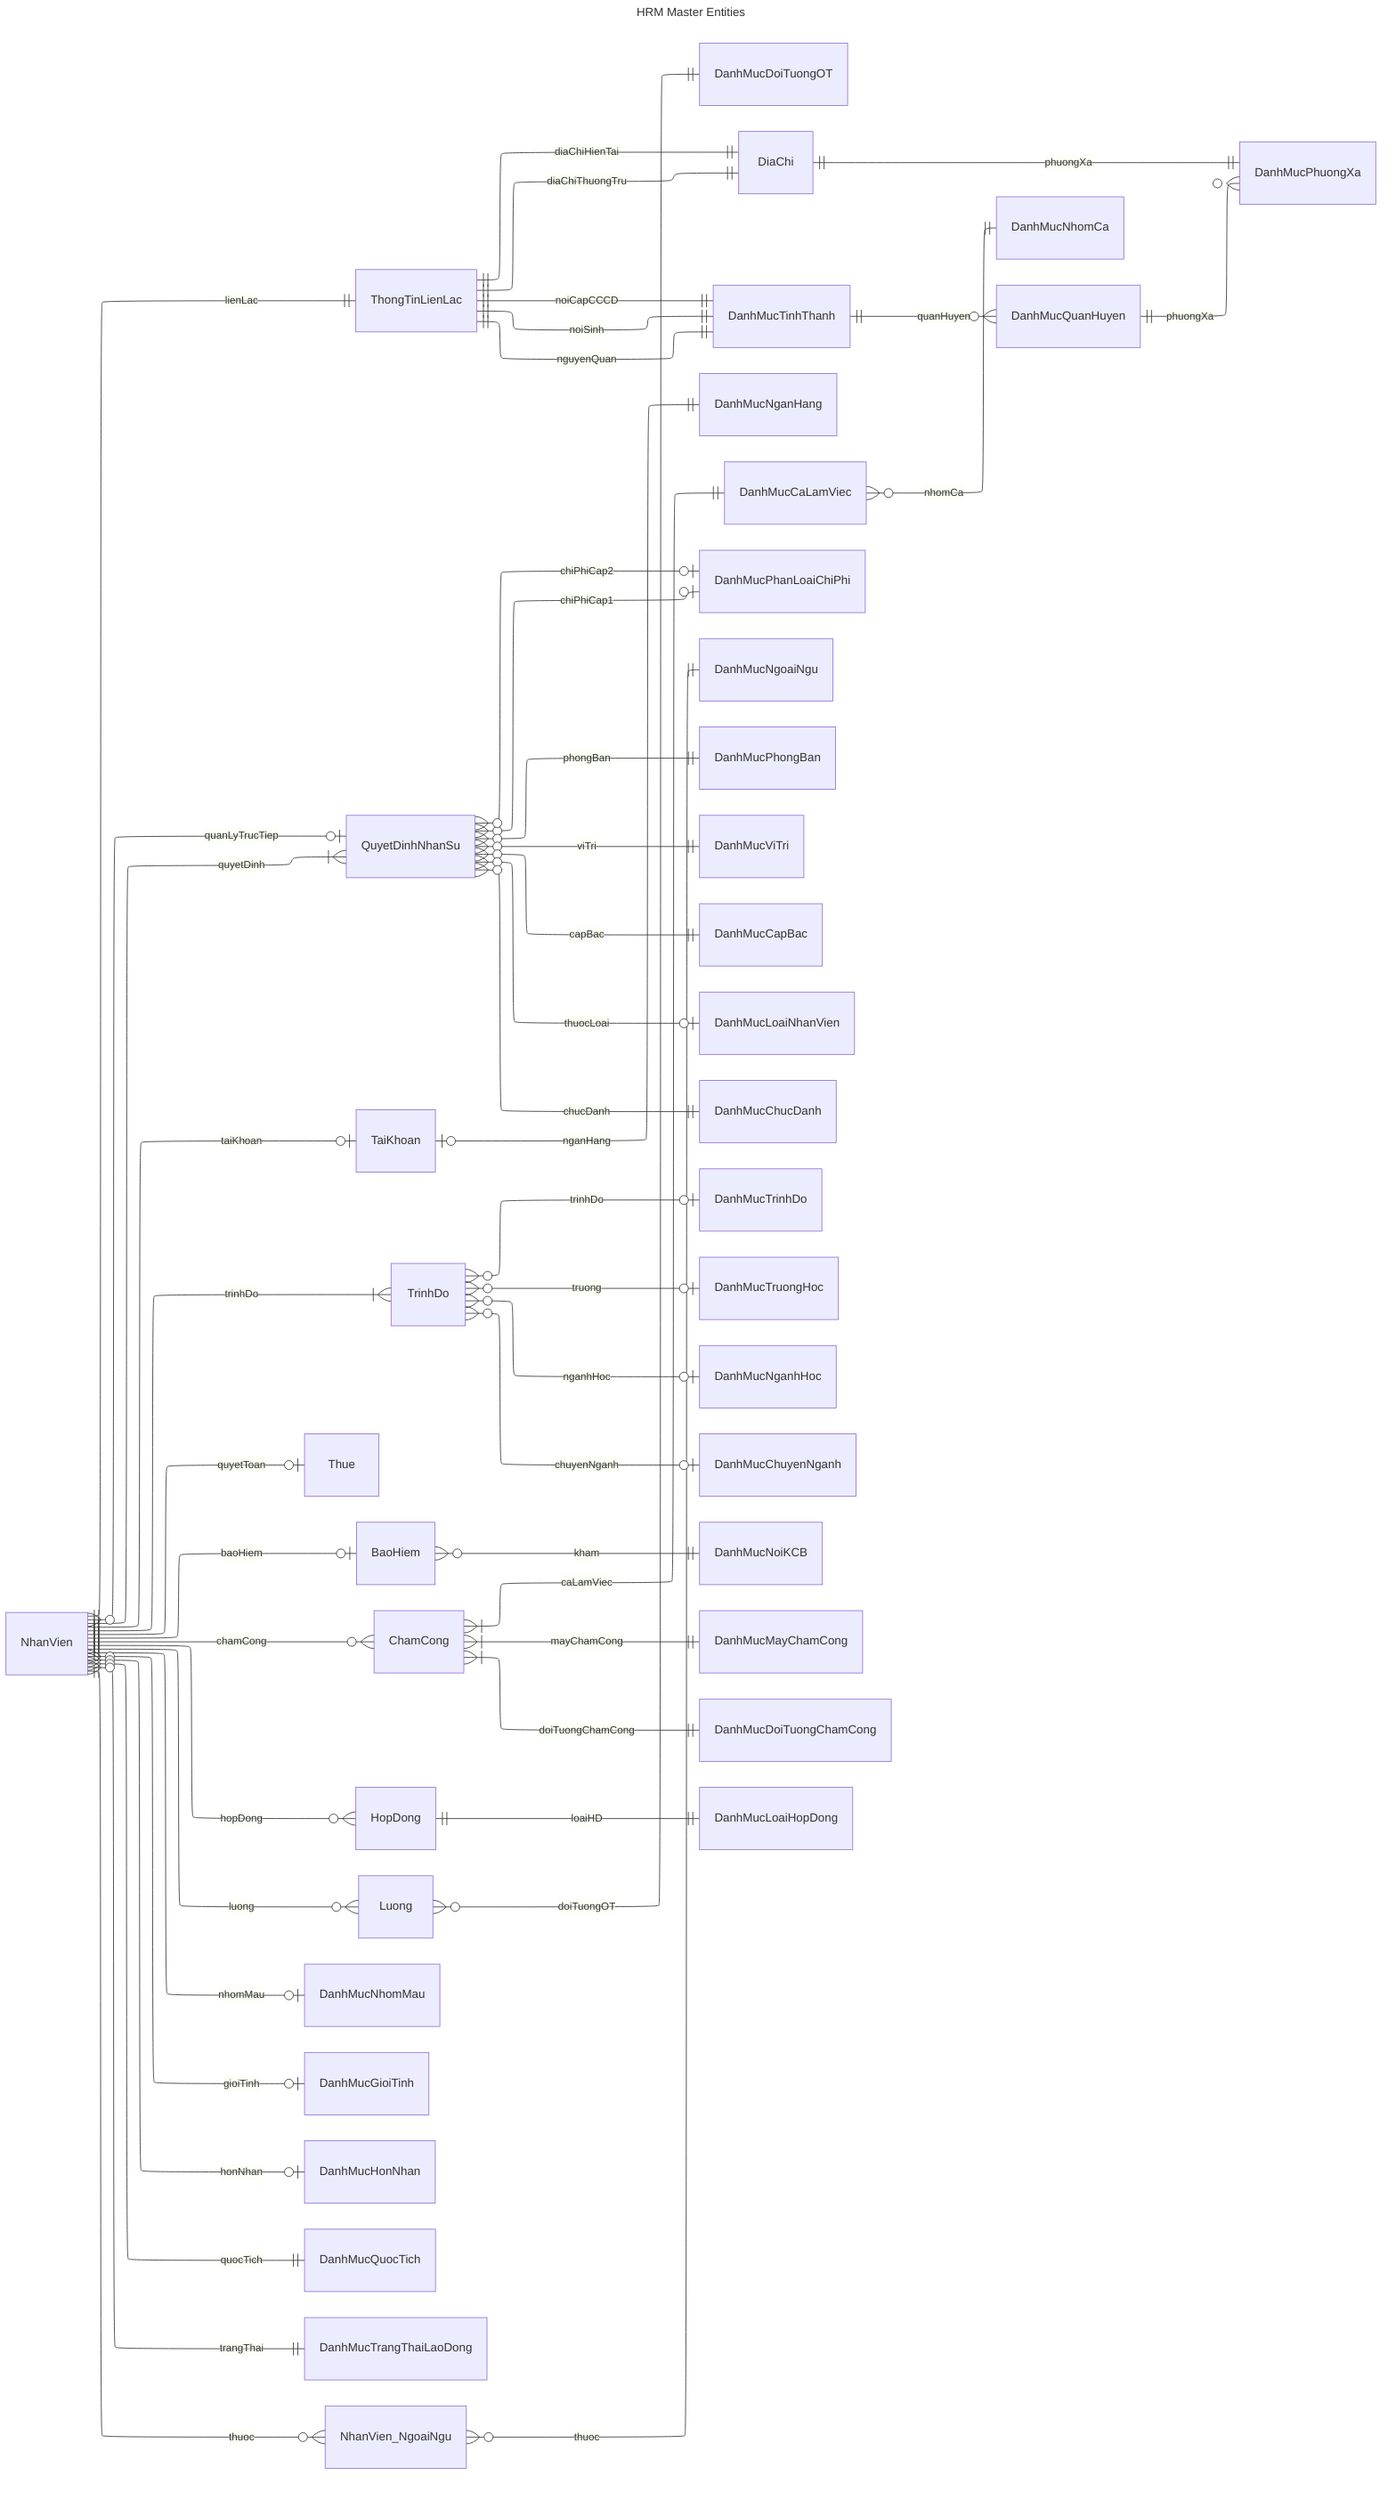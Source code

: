 ---
title: HRM Master Entities
config:
  layout: elk
---
erDiagram
Direction LR
    %% ==== ENTITY CHÍNH ====
    NhanVien ||--|| ThongTinLienLac : lienLac
    NhanVien ||--|{ QuyetDinhNhanSu : quyetDinh
    NhanVien ||--o| TaiKhoan : taiKhoan
    NhanVien ||--|{ TrinhDo : trinhDo
    NhanVien ||--o| Thue : quyetToan
    NhanVien ||--o| BaoHiem : baoHiem
    NhanVien ||--o{ ChamCong : chamCong
    NhanVien ||--o{ HopDong : "hopDong"
    NhanVien ||--o{ Luong : "luong"
    NhanVien ||--o| DanhMucNhomMau : "nhomMau"

    Luong }o--|| DanhMucDoiTuongOT : "doiTuongOT"

    ThongTinLienLac ||--|| DiaChi : diaChiThuongTru
    ThongTinLienLac ||--|| DiaChi : diaChiHienTai
    ThongTinLienLac ||--|| DanhMucTinhThanh : nguyenQuan
    ThongTinLienLac ||--|| DanhMucTinhThanh : noiSinh
    ThongTinLienLac ||--|| DanhMucTinhThanh : noiCapCCCD

 
    %% ==== LIÊN KẾT DANH MỤC ====
    NhanVien }o--o| DanhMucGioiTinh : gioiTinh
    NhanVien }o--o| DanhMucHonNhan : honNhan
    NhanVien }o--|| DanhMucQuocTich : quocTich
    NhanVien }o--|| DanhMucTrangThaiLaoDong : trangThai

    DiaChi ||--|| DanhMucPhuongXa: phuongXa
    TaiKhoan |o--|| DanhMucNganHang : nganHang
    DanhMucCaLamViec }o--|| DanhMucNhomCa : nhomCa

    QuyetDinhNhanSu }o--o| DanhMucPhanLoaiChiPhi: chiPhiCap1
    QuyetDinhNhanSu }o--o| DanhMucPhanLoaiChiPhi: chiPhiCap2

    NhanVien_NgoaiNgu }o--|| DanhMucNgoaiNgu : thuoc
    NhanVien ||--o{ NhanVien_NgoaiNgu  : thuoc
 
    QuyetDinhNhanSu }o--|| DanhMucPhongBan : phongBan
    QuyetDinhNhanSu }o--|| DanhMucViTri : viTri
    QuyetDinhNhanSu }o--|| DanhMucCapBac : capBac
    QuyetDinhNhanSu }o--o| DanhMucLoaiNhanVien : thuocLoai
    QuyetDinhNhanSu }o--|| DanhMucChucDanh : chucDanh
    NhanVien }o--o| QuyetDinhNhanSu: quanLyTrucTiep
 
    TrinhDo }o--o| DanhMucTrinhDo : trinhDo
    TrinhDo }o--o| DanhMucTruongHoc : truong
    TrinhDo }o--o| DanhMucNganhHoc : nganhHoc
    TrinhDo }o--o| DanhMucChuyenNganh : chuyenNganh
 
    BaoHiem }o--|| DanhMucNoiKCB : kham
 
    ChamCong }|--|| DanhMucCaLamViec : caLamViec
    ChamCong }|--|| DanhMucMayChamCong : mayChamCong
    ChamCong }|--|| DanhMucDoiTuongChamCong : doiTuongChamCong

    HopDong ||--|| DanhMucLoaiHopDong : "loaiHD"

    DanhMucTinhThanh ||--o{ DanhMucQuanHuyen : "quanHuyen"
    DanhMucQuanHuyen ||--o{ DanhMucPhuongXa : "phuongXa"